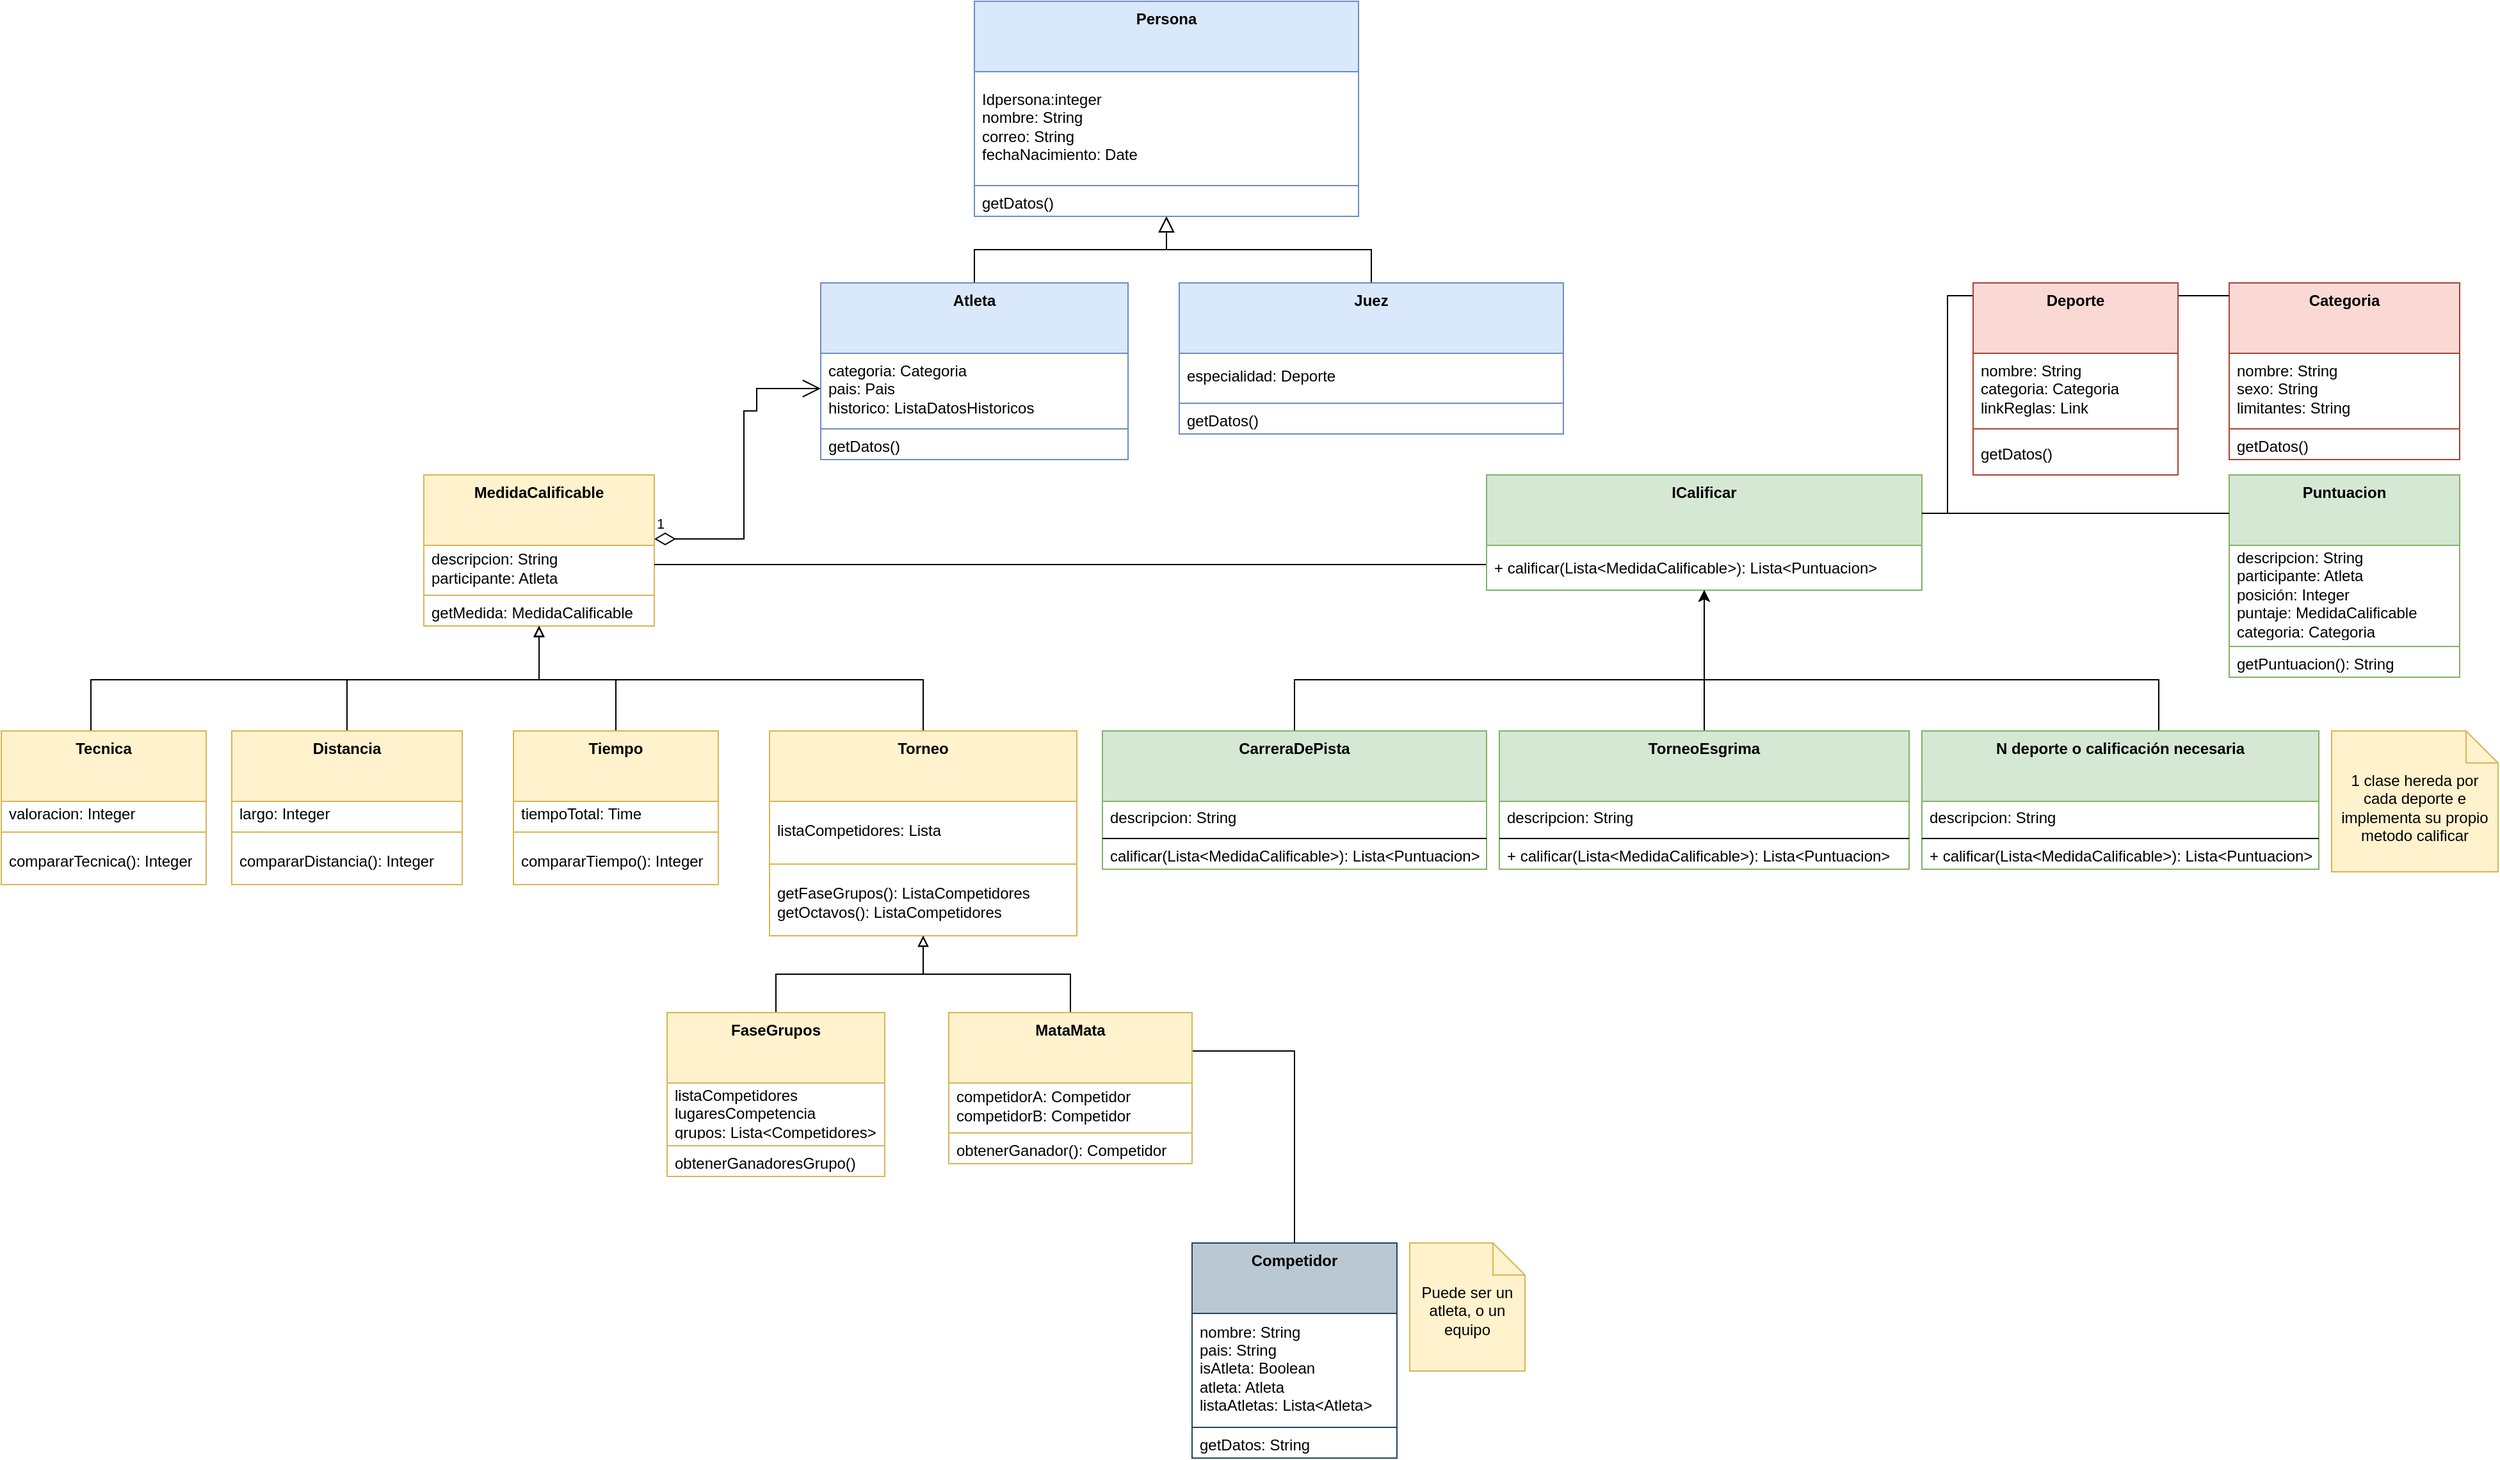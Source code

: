 <mxfile version="24.4.4" type="google" pages="2">
  <diagram name="Diagrama de Clase" id="grkl-AVj30BdYKXIodJa">
    <mxGraphModel grid="1" page="1" gridSize="10" guides="1" tooltips="1" connect="1" arrows="1" fold="1" pageScale="1" pageWidth="1100" pageHeight="850" math="0" shadow="0">
      <root>
        <mxCell id="0" />
        <mxCell id="1" parent="0" />
        <mxCell id="BY9xha4B1KFoRjWhKZYh-4" value="&lt;b&gt;MedidaCalificable&lt;/b&gt;" style="swimlane;fontStyle=0;align=center;verticalAlign=top;childLayout=stackLayout;horizontal=1;startSize=55;horizontalStack=0;resizeParent=1;resizeParentMax=0;resizeLast=0;collapsible=0;marginBottom=0;html=1;whiteSpace=wrap;fillColor=#fff2cc;strokeColor=#d6b656;" vertex="1" parent="1">
          <mxGeometry x="330" width="180" height="118" as="geometry" />
        </mxCell>
        <mxCell id="BY9xha4B1KFoRjWhKZYh-6" value="descripcion: String&lt;div&gt;participante: Atleta&lt;/div&gt;" style="text;html=1;strokeColor=none;fillColor=none;align=left;verticalAlign=middle;spacingLeft=4;spacingRight=4;overflow=hidden;rotatable=0;points=[[0,0.5],[1,0.5]];portConstraint=eastwest;whiteSpace=wrap;" vertex="1" parent="BY9xha4B1KFoRjWhKZYh-4">
          <mxGeometry y="55" width="180" height="35" as="geometry" />
        </mxCell>
        <mxCell id="BY9xha4B1KFoRjWhKZYh-9" value="" style="line;strokeWidth=1;fillColor=#fff2cc;align=left;verticalAlign=middle;spacingTop=-1;spacingLeft=3;spacingRight=3;rotatable=0;labelPosition=right;points=[];portConstraint=eastwest;strokeColor=#d6b656;" vertex="1" parent="BY9xha4B1KFoRjWhKZYh-4">
          <mxGeometry y="90" width="180" height="8" as="geometry" />
        </mxCell>
        <mxCell id="BY9xha4B1KFoRjWhKZYh-11" value="getMedida: MedidaCalificable" style="text;html=1;strokeColor=none;fillColor=none;align=left;verticalAlign=middle;spacingLeft=4;spacingRight=4;overflow=hidden;rotatable=0;points=[[0,0.5],[1,0.5]];portConstraint=eastwest;whiteSpace=wrap;" vertex="1" parent="BY9xha4B1KFoRjWhKZYh-4">
          <mxGeometry y="98" width="180" height="20" as="geometry" />
        </mxCell>
        <mxCell id="WtHpGgT_j_-L3CArBo8m-1" style="edgeStyle=orthogonalEdgeStyle;rounded=0;orthogonalLoop=1;jettySize=auto;html=1;endArrow=block;endFill=0;" edge="1" parent="1" source="BY9xha4B1KFoRjWhKZYh-12" target="BY9xha4B1KFoRjWhKZYh-4">
          <mxGeometry relative="1" as="geometry">
            <Array as="points">
              <mxPoint x="70" y="160" />
              <mxPoint x="420" y="160" />
            </Array>
          </mxGeometry>
        </mxCell>
        <mxCell id="BY9xha4B1KFoRjWhKZYh-12" value="&lt;b&gt;Tecnica&lt;/b&gt;" style="swimlane;fontStyle=0;align=center;verticalAlign=top;childLayout=stackLayout;horizontal=1;startSize=55;horizontalStack=0;resizeParent=1;resizeParentMax=0;resizeLast=0;collapsible=0;marginBottom=0;html=1;whiteSpace=wrap;fillColor=#fff2cc;strokeColor=#d6b656;" vertex="1" parent="1">
          <mxGeometry y="200" width="160" height="120" as="geometry" />
        </mxCell>
        <mxCell id="BY9xha4B1KFoRjWhKZYh-13" value="valoracion: Integer" style="text;html=1;strokeColor=none;fillColor=none;align=left;verticalAlign=middle;spacingLeft=4;spacingRight=4;overflow=hidden;rotatable=0;points=[[0,0.5],[1,0.5]];portConstraint=eastwest;whiteSpace=wrap;" vertex="1" parent="BY9xha4B1KFoRjWhKZYh-12">
          <mxGeometry y="55" width="160" height="20" as="geometry" />
        </mxCell>
        <mxCell id="BY9xha4B1KFoRjWhKZYh-14" value="" style="line;strokeWidth=1;fillColor=#fff2cc;align=left;verticalAlign=middle;spacingTop=-1;spacingLeft=3;spacingRight=3;rotatable=0;labelPosition=right;points=[];portConstraint=eastwest;strokeColor=#d6b656;" vertex="1" parent="BY9xha4B1KFoRjWhKZYh-12">
          <mxGeometry y="75" width="160" height="8" as="geometry" />
        </mxCell>
        <mxCell id="BY9xha4B1KFoRjWhKZYh-15" value="compararTecnica(): Integer" style="text;html=1;strokeColor=none;fillColor=none;align=left;verticalAlign=middle;spacingLeft=4;spacingRight=4;overflow=hidden;rotatable=0;points=[[0,0.5],[1,0.5]];portConstraint=eastwest;whiteSpace=wrap;" vertex="1" parent="BY9xha4B1KFoRjWhKZYh-12">
          <mxGeometry y="83" width="160" height="37" as="geometry" />
        </mxCell>
        <mxCell id="WtHpGgT_j_-L3CArBo8m-2" style="edgeStyle=orthogonalEdgeStyle;rounded=0;orthogonalLoop=1;jettySize=auto;html=1;endArrow=block;endFill=0;" edge="1" parent="1" source="BY9xha4B1KFoRjWhKZYh-16" target="BY9xha4B1KFoRjWhKZYh-4">
          <mxGeometry relative="1" as="geometry">
            <Array as="points">
              <mxPoint x="270" y="160" />
              <mxPoint x="420" y="160" />
            </Array>
          </mxGeometry>
        </mxCell>
        <mxCell id="BY9xha4B1KFoRjWhKZYh-16" value="&lt;b&gt;Distancia&lt;/b&gt;" style="swimlane;fontStyle=0;align=center;verticalAlign=top;childLayout=stackLayout;horizontal=1;startSize=55;horizontalStack=0;resizeParent=1;resizeParentMax=0;resizeLast=0;collapsible=0;marginBottom=0;html=1;whiteSpace=wrap;fillColor=#fff2cc;strokeColor=#d6b656;" vertex="1" parent="1">
          <mxGeometry x="180" y="200" width="180" height="120" as="geometry" />
        </mxCell>
        <mxCell id="BY9xha4B1KFoRjWhKZYh-17" value="largo: Integer" style="text;html=1;strokeColor=none;fillColor=none;align=left;verticalAlign=middle;spacingLeft=4;spacingRight=4;overflow=hidden;rotatable=0;points=[[0,0.5],[1,0.5]];portConstraint=eastwest;whiteSpace=wrap;" vertex="1" parent="BY9xha4B1KFoRjWhKZYh-16">
          <mxGeometry y="55" width="180" height="20" as="geometry" />
        </mxCell>
        <mxCell id="BY9xha4B1KFoRjWhKZYh-18" value="" style="line;strokeWidth=1;fillColor=#fff2cc;align=left;verticalAlign=middle;spacingTop=-1;spacingLeft=3;spacingRight=3;rotatable=0;labelPosition=right;points=[];portConstraint=eastwest;strokeColor=#d6b656;" vertex="1" parent="BY9xha4B1KFoRjWhKZYh-16">
          <mxGeometry y="75" width="180" height="8" as="geometry" />
        </mxCell>
        <mxCell id="BY9xha4B1KFoRjWhKZYh-19" value="compararDistancia(): Integer" style="text;html=1;strokeColor=none;fillColor=none;align=left;verticalAlign=middle;spacingLeft=4;spacingRight=4;overflow=hidden;rotatable=0;points=[[0,0.5],[1,0.5]];portConstraint=eastwest;whiteSpace=wrap;" vertex="1" parent="BY9xha4B1KFoRjWhKZYh-16">
          <mxGeometry y="83" width="180" height="37" as="geometry" />
        </mxCell>
        <mxCell id="WtHpGgT_j_-L3CArBo8m-3" style="edgeStyle=orthogonalEdgeStyle;rounded=0;orthogonalLoop=1;jettySize=auto;html=1;endArrow=block;endFill=0;" edge="1" parent="1" source="BY9xha4B1KFoRjWhKZYh-20" target="BY9xha4B1KFoRjWhKZYh-4">
          <mxGeometry relative="1" as="geometry">
            <Array as="points">
              <mxPoint x="480" y="160" />
              <mxPoint x="420" y="160" />
            </Array>
          </mxGeometry>
        </mxCell>
        <mxCell id="BY9xha4B1KFoRjWhKZYh-20" value="&lt;b&gt;Tiempo&lt;/b&gt;" style="swimlane;fontStyle=0;align=center;verticalAlign=top;childLayout=stackLayout;horizontal=1;startSize=55;horizontalStack=0;resizeParent=1;resizeParentMax=0;resizeLast=0;collapsible=0;marginBottom=0;html=1;whiteSpace=wrap;fillColor=#fff2cc;strokeColor=#d6b656;" vertex="1" parent="1">
          <mxGeometry x="400" y="200" width="160" height="120" as="geometry" />
        </mxCell>
        <mxCell id="BY9xha4B1KFoRjWhKZYh-21" value="tiempoTotal: Time" style="text;html=1;strokeColor=none;fillColor=none;align=left;verticalAlign=middle;spacingLeft=4;spacingRight=4;overflow=hidden;rotatable=0;points=[[0,0.5],[1,0.5]];portConstraint=eastwest;whiteSpace=wrap;" vertex="1" parent="BY9xha4B1KFoRjWhKZYh-20">
          <mxGeometry y="55" width="160" height="20" as="geometry" />
        </mxCell>
        <mxCell id="BY9xha4B1KFoRjWhKZYh-22" value="" style="line;strokeWidth=1;fillColor=#fff2cc;align=left;verticalAlign=middle;spacingTop=-1;spacingLeft=3;spacingRight=3;rotatable=0;labelPosition=right;points=[];portConstraint=eastwest;strokeColor=#d6b656;" vertex="1" parent="BY9xha4B1KFoRjWhKZYh-20">
          <mxGeometry y="75" width="160" height="8" as="geometry" />
        </mxCell>
        <mxCell id="BY9xha4B1KFoRjWhKZYh-23" value="compararTiempo():&amp;nbsp;&lt;span style=&quot;background-color: initial;&quot;&gt;Integer&lt;/span&gt;" style="text;html=1;strokeColor=none;fillColor=none;align=left;verticalAlign=middle;spacingLeft=4;spacingRight=4;overflow=hidden;rotatable=0;points=[[0,0.5],[1,0.5]];portConstraint=eastwest;whiteSpace=wrap;" vertex="1" parent="BY9xha4B1KFoRjWhKZYh-20">
          <mxGeometry y="83" width="160" height="37" as="geometry" />
        </mxCell>
        <mxCell id="WtHpGgT_j_-L3CArBo8m-4" style="edgeStyle=orthogonalEdgeStyle;rounded=0;orthogonalLoop=1;jettySize=auto;html=1;endArrow=block;endFill=0;" edge="1" parent="1" source="BY9xha4B1KFoRjWhKZYh-24" target="BY9xha4B1KFoRjWhKZYh-4">
          <mxGeometry relative="1" as="geometry">
            <Array as="points">
              <mxPoint x="720" y="160" />
              <mxPoint x="420" y="160" />
            </Array>
          </mxGeometry>
        </mxCell>
        <mxCell id="BY9xha4B1KFoRjWhKZYh-24" value="&lt;b&gt;Torneo&lt;/b&gt;" style="swimlane;fontStyle=0;align=center;verticalAlign=top;childLayout=stackLayout;horizontal=1;startSize=55;horizontalStack=0;resizeParent=1;resizeParentMax=0;resizeLast=0;collapsible=0;marginBottom=0;html=1;whiteSpace=wrap;fillColor=#fff2cc;strokeColor=#d6b656;" vertex="1" parent="1">
          <mxGeometry x="600" y="200" width="240" height="160" as="geometry" />
        </mxCell>
        <mxCell id="BY9xha4B1KFoRjWhKZYh-25" value="listaCompetidores: Lista" style="text;html=1;strokeColor=none;fillColor=none;align=left;verticalAlign=middle;spacingLeft=4;spacingRight=4;overflow=hidden;rotatable=0;points=[[0,0.5],[1,0.5]];portConstraint=eastwest;whiteSpace=wrap;" vertex="1" parent="BY9xha4B1KFoRjWhKZYh-24">
          <mxGeometry y="55" width="240" height="45" as="geometry" />
        </mxCell>
        <mxCell id="BY9xha4B1KFoRjWhKZYh-26" value="" style="line;strokeWidth=1;fillColor=#fff2cc;align=left;verticalAlign=middle;spacingTop=-1;spacingLeft=3;spacingRight=3;rotatable=0;labelPosition=right;points=[];portConstraint=eastwest;strokeColor=#d6b656;" vertex="1" parent="BY9xha4B1KFoRjWhKZYh-24">
          <mxGeometry y="100" width="240" height="8" as="geometry" />
        </mxCell>
        <mxCell id="BY9xha4B1KFoRjWhKZYh-27" value="getFaseGrupos(): ListaCompetidores&lt;div&gt;getOctavos(): ListaCompetidores&lt;/div&gt;" style="text;html=1;strokeColor=none;fillColor=none;align=left;verticalAlign=middle;spacingLeft=4;spacingRight=4;overflow=hidden;rotatable=0;points=[[0,0.5],[1,0.5]];portConstraint=eastwest;whiteSpace=wrap;" vertex="1" parent="BY9xha4B1KFoRjWhKZYh-24">
          <mxGeometry y="108" width="240" height="52" as="geometry" />
        </mxCell>
        <mxCell id="WtHpGgT_j_-L3CArBo8m-13" style="edgeStyle=orthogonalEdgeStyle;rounded=0;orthogonalLoop=1;jettySize=auto;html=1;endArrow=block;endFill=0;" edge="1" parent="1" source="WtHpGgT_j_-L3CArBo8m-5" target="BY9xha4B1KFoRjWhKZYh-24">
          <mxGeometry relative="1" as="geometry" />
        </mxCell>
        <mxCell id="WtHpGgT_j_-L3CArBo8m-5" value="&lt;b&gt;FaseGrupos&lt;/b&gt;" style="swimlane;fontStyle=0;align=center;verticalAlign=top;childLayout=stackLayout;horizontal=1;startSize=55;horizontalStack=0;resizeParent=1;resizeParentMax=0;resizeLast=0;collapsible=0;marginBottom=0;html=1;whiteSpace=wrap;fillColor=#fff2cc;strokeColor=#d6b656;" vertex="1" parent="1">
          <mxGeometry x="520" y="420" width="170" height="128" as="geometry" />
        </mxCell>
        <mxCell id="WtHpGgT_j_-L3CArBo8m-6" value="listaCompetidores&lt;br&gt;&lt;div&gt;lugaresCompetencia&lt;/div&gt;&lt;div&gt;grupos: Lista&amp;lt;Competidores&amp;gt;&lt;/div&gt;" style="text;html=1;strokeColor=none;fillColor=none;align=left;verticalAlign=middle;spacingLeft=4;spacingRight=4;overflow=hidden;rotatable=0;points=[[0,0.5],[1,0.5]];portConstraint=eastwest;whiteSpace=wrap;" vertex="1" parent="WtHpGgT_j_-L3CArBo8m-5">
          <mxGeometry y="55" width="170" height="45" as="geometry" />
        </mxCell>
        <mxCell id="WtHpGgT_j_-L3CArBo8m-7" value="" style="line;strokeWidth=1;fillColor=#fff2cc;align=left;verticalAlign=middle;spacingTop=-1;spacingLeft=3;spacingRight=3;rotatable=0;labelPosition=right;points=[];portConstraint=eastwest;strokeColor=#d6b656;" vertex="1" parent="WtHpGgT_j_-L3CArBo8m-5">
          <mxGeometry y="100" width="170" height="8" as="geometry" />
        </mxCell>
        <mxCell id="WtHpGgT_j_-L3CArBo8m-8" value="obtenerGanadoresGrupo()" style="text;html=1;strokeColor=none;fillColor=none;align=left;verticalAlign=middle;spacingLeft=4;spacingRight=4;overflow=hidden;rotatable=0;points=[[0,0.5],[1,0.5]];portConstraint=eastwest;whiteSpace=wrap;" vertex="1" parent="WtHpGgT_j_-L3CArBo8m-5">
          <mxGeometry y="108" width="170" height="20" as="geometry" />
        </mxCell>
        <mxCell id="WtHpGgT_j_-L3CArBo8m-14" style="edgeStyle=orthogonalEdgeStyle;rounded=0;orthogonalLoop=1;jettySize=auto;html=1;endArrow=block;endFill=0;" edge="1" parent="1" source="WtHpGgT_j_-L3CArBo8m-9" target="BY9xha4B1KFoRjWhKZYh-24">
          <mxGeometry relative="1" as="geometry" />
        </mxCell>
        <mxCell id="WtHpGgT_j_-L3CArBo8m-86" style="edgeStyle=orthogonalEdgeStyle;rounded=0;orthogonalLoop=1;jettySize=auto;html=1;endArrow=none;endFill=0;" edge="1" parent="1" source="WtHpGgT_j_-L3CArBo8m-9" target="WtHpGgT_j_-L3CArBo8m-78">
          <mxGeometry relative="1" as="geometry">
            <Array as="points">
              <mxPoint x="1010" y="450" />
              <mxPoint x="1010" y="450" />
            </Array>
          </mxGeometry>
        </mxCell>
        <mxCell id="WtHpGgT_j_-L3CArBo8m-9" value="&lt;b&gt;MataMata&lt;/b&gt;" style="swimlane;fontStyle=0;align=center;verticalAlign=top;childLayout=stackLayout;horizontal=1;startSize=55;horizontalStack=0;resizeParent=1;resizeParentMax=0;resizeLast=0;collapsible=0;marginBottom=0;html=1;whiteSpace=wrap;fillColor=#fff2cc;strokeColor=#d6b656;" vertex="1" parent="1">
          <mxGeometry x="740" y="420" width="190" height="118" as="geometry" />
        </mxCell>
        <mxCell id="WtHpGgT_j_-L3CArBo8m-10" value="competidorA: Competidor&lt;br&gt;competidorB: Competidor" style="text;html=1;strokeColor=none;fillColor=none;align=left;verticalAlign=middle;spacingLeft=4;spacingRight=4;overflow=hidden;rotatable=0;points=[[0,0.5],[1,0.5]];portConstraint=eastwest;whiteSpace=wrap;" vertex="1" parent="WtHpGgT_j_-L3CArBo8m-9">
          <mxGeometry y="55" width="190" height="35" as="geometry" />
        </mxCell>
        <mxCell id="WtHpGgT_j_-L3CArBo8m-11" value="" style="line;strokeWidth=1;fillColor=#fff2cc;align=left;verticalAlign=middle;spacingTop=-1;spacingLeft=3;spacingRight=3;rotatable=0;labelPosition=right;points=[];portConstraint=eastwest;strokeColor=#d6b656;" vertex="1" parent="WtHpGgT_j_-L3CArBo8m-9">
          <mxGeometry y="90" width="190" height="8" as="geometry" />
        </mxCell>
        <mxCell id="WtHpGgT_j_-L3CArBo8m-12" value="obtenerGanador(): Competidor" style="text;html=1;strokeColor=none;fillColor=none;align=left;verticalAlign=middle;spacingLeft=4;spacingRight=4;overflow=hidden;rotatable=0;points=[[0,0.5],[1,0.5]];portConstraint=eastwest;whiteSpace=wrap;" vertex="1" parent="WtHpGgT_j_-L3CArBo8m-9">
          <mxGeometry y="98" width="190" height="20" as="geometry" />
        </mxCell>
        <mxCell id="WtHpGgT_j_-L3CArBo8m-67" style="edgeStyle=orthogonalEdgeStyle;rounded=0;orthogonalLoop=1;jettySize=auto;html=1;endArrow=none;endFill=0;" edge="1" parent="1" source="WtHpGgT_j_-L3CArBo8m-15" target="BY9xha4B1KFoRjWhKZYh-4">
          <mxGeometry relative="1" as="geometry">
            <Array as="points">
              <mxPoint x="760" y="70" />
              <mxPoint x="760" y="70" />
            </Array>
          </mxGeometry>
        </mxCell>
        <mxCell id="WtHpGgT_j_-L3CArBo8m-15" value="&lt;b&gt;ICalificar&lt;/b&gt;" style="swimlane;fontStyle=0;align=center;verticalAlign=top;childLayout=stackLayout;horizontal=1;startSize=55;horizontalStack=0;resizeParent=1;resizeParentMax=0;resizeLast=0;collapsible=0;marginBottom=0;html=1;whiteSpace=wrap;fillColor=#d5e8d4;strokeColor=#82b366;" vertex="1" parent="1">
          <mxGeometry x="1160" width="340" height="90" as="geometry" />
        </mxCell>
        <mxCell id="WtHpGgT_j_-L3CArBo8m-18" value="+ calificar(Lista&amp;lt;MedidaCalificable&amp;gt;): Lista&amp;lt;Puntuacion&amp;gt;" style="text;html=1;strokeColor=none;fillColor=none;align=left;verticalAlign=middle;spacingLeft=4;spacingRight=4;overflow=hidden;rotatable=0;points=[[0,0.5],[1,0.5]];portConstraint=eastwest;whiteSpace=wrap;" vertex="1" parent="WtHpGgT_j_-L3CArBo8m-15">
          <mxGeometry y="55" width="340" height="35" as="geometry" />
        </mxCell>
        <mxCell id="WtHpGgT_j_-L3CArBo8m-19" value="&lt;b&gt;Puntuacion&lt;/b&gt;" style="swimlane;fontStyle=0;align=center;verticalAlign=top;childLayout=stackLayout;horizontal=1;startSize=55;horizontalStack=0;resizeParent=1;resizeParentMax=0;resizeLast=0;collapsible=0;marginBottom=0;html=1;whiteSpace=wrap;fillColor=#d5e8d4;strokeColor=#82b366;" vertex="1" parent="1">
          <mxGeometry x="1740" width="180" height="158" as="geometry" />
        </mxCell>
        <mxCell id="WtHpGgT_j_-L3CArBo8m-20" value="descripcion: String&lt;div&gt;participante: Atleta&lt;br&gt;posición: Integer&lt;/div&gt;&lt;div&gt;puntaje: MedidaCalificable&lt;/div&gt;&lt;div&gt;categoria: Categoria&lt;/div&gt;" style="text;html=1;strokeColor=none;fillColor=none;align=left;verticalAlign=middle;spacingLeft=4;spacingRight=4;overflow=hidden;rotatable=0;points=[[0,0.5],[1,0.5]];portConstraint=eastwest;whiteSpace=wrap;" vertex="1" parent="WtHpGgT_j_-L3CArBo8m-19">
          <mxGeometry y="55" width="180" height="75" as="geometry" />
        </mxCell>
        <mxCell id="WtHpGgT_j_-L3CArBo8m-21" value="" style="line;strokeWidth=1;fillColor=#d5e8d4;align=left;verticalAlign=middle;spacingTop=-1;spacingLeft=3;spacingRight=3;rotatable=0;labelPosition=right;points=[];portConstraint=eastwest;strokeColor=#82b366;" vertex="1" parent="WtHpGgT_j_-L3CArBo8m-19">
          <mxGeometry y="130" width="180" height="8" as="geometry" />
        </mxCell>
        <mxCell id="WtHpGgT_j_-L3CArBo8m-22" value="getPuntuacion(): String" style="text;html=1;strokeColor=none;fillColor=none;align=left;verticalAlign=middle;spacingLeft=4;spacingRight=4;overflow=hidden;rotatable=0;points=[[0,0.5],[1,0.5]];portConstraint=eastwest;whiteSpace=wrap;" vertex="1" parent="WtHpGgT_j_-L3CArBo8m-19">
          <mxGeometry y="138" width="180" height="20" as="geometry" />
        </mxCell>
        <mxCell id="88st-LEd9_IB0MIw1y6L-9" value="" style="endArrow=block;endSize=10;endFill=0;shadow=0;strokeWidth=1;rounded=0;curved=0;edgeStyle=elbowEdgeStyle;elbow=vertical;fillColor=#dae8fc;strokeColor=#000000;" edge="1" parent="1" source="WtHpGgT_j_-L3CArBo8m-56" target="WtHpGgT_j_-L3CArBo8m-52">
          <mxGeometry width="160" relative="1" as="geometry">
            <mxPoint x="720" y="-150" as="sourcePoint" />
            <mxPoint x="820" y="-210" as="targetPoint" />
          </mxGeometry>
        </mxCell>
        <mxCell id="88st-LEd9_IB0MIw1y6L-13" value="" style="endArrow=block;endSize=10;endFill=0;shadow=0;strokeWidth=1;rounded=0;curved=0;edgeStyle=elbowEdgeStyle;elbow=vertical;fillColor=#dae8fc;strokeColor=#000000;" edge="1" parent="1" source="WtHpGgT_j_-L3CArBo8m-63" target="WtHpGgT_j_-L3CArBo8m-52">
          <mxGeometry width="160" relative="1" as="geometry">
            <mxPoint x="1080" y="-160" as="sourcePoint" />
            <mxPoint x="820" y="-210" as="targetPoint" />
          </mxGeometry>
        </mxCell>
        <mxCell id="88st-LEd9_IB0MIw1y6L-28" value="&#xa;" style="text;align=left;verticalAlign=top;spacingLeft=4;spacingRight=4;overflow=hidden;rotatable=0;points=[[0,0.5],[1,0.5]];portConstraint=eastwest;rounded=0;shadow=0;html=0;" vertex="1" parent="1">
          <mxGeometry x="1670" y="-84" width="160" height="26" as="geometry" />
        </mxCell>
        <mxCell id="WtHpGgT_j_-L3CArBo8m-35" style="edgeStyle=orthogonalEdgeStyle;rounded=0;orthogonalLoop=1;jettySize=auto;html=1;" edge="1" parent="1" source="WtHpGgT_j_-L3CArBo8m-23" target="WtHpGgT_j_-L3CArBo8m-15">
          <mxGeometry relative="1" as="geometry">
            <Array as="points">
              <mxPoint x="1010" y="160" />
              <mxPoint x="1330" y="160" />
            </Array>
          </mxGeometry>
        </mxCell>
        <mxCell id="WtHpGgT_j_-L3CArBo8m-23" value="&lt;b&gt;CarreraDePista&lt;/b&gt;" style="swimlane;fontStyle=0;align=center;verticalAlign=top;childLayout=stackLayout;horizontal=1;startSize=55;horizontalStack=0;resizeParent=1;resizeParentMax=0;resizeLast=0;collapsible=0;marginBottom=0;html=1;whiteSpace=wrap;fillColor=#d5e8d4;strokeColor=#82b366;" vertex="1" parent="1">
          <mxGeometry x="860" y="200" width="300" height="108" as="geometry" />
        </mxCell>
        <mxCell id="WtHpGgT_j_-L3CArBo8m-24" value="descripcion: String" style="text;html=1;strokeColor=none;fillColor=none;align=left;verticalAlign=middle;spacingLeft=4;spacingRight=4;overflow=hidden;rotatable=0;points=[[0,0.5],[1,0.5]];portConstraint=eastwest;whiteSpace=wrap;" vertex="1" parent="WtHpGgT_j_-L3CArBo8m-23">
          <mxGeometry y="55" width="300" height="25" as="geometry" />
        </mxCell>
        <mxCell id="WtHpGgT_j_-L3CArBo8m-25" value="" style="line;strokeWidth=1;fillColor=none;align=left;verticalAlign=middle;spacingTop=-1;spacingLeft=3;spacingRight=3;rotatable=0;labelPosition=right;points=[];portConstraint=eastwest;" vertex="1" parent="WtHpGgT_j_-L3CArBo8m-23">
          <mxGeometry y="80" width="300" height="8" as="geometry" />
        </mxCell>
        <mxCell id="WtHpGgT_j_-L3CArBo8m-26" value="calificar(Lista&amp;lt;MedidaCalificable&amp;gt;): Lista&amp;lt;Puntuacion&amp;gt;" style="text;html=1;strokeColor=none;fillColor=none;align=left;verticalAlign=middle;spacingLeft=4;spacingRight=4;overflow=hidden;rotatable=0;points=[[0,0.5],[1,0.5]];portConstraint=eastwest;whiteSpace=wrap;" vertex="1" parent="WtHpGgT_j_-L3CArBo8m-23">
          <mxGeometry y="88" width="300" height="20" as="geometry" />
        </mxCell>
        <mxCell id="WtHpGgT_j_-L3CArBo8m-36" style="edgeStyle=orthogonalEdgeStyle;rounded=0;orthogonalLoop=1;jettySize=auto;html=1;" edge="1" parent="1" source="WtHpGgT_j_-L3CArBo8m-27" target="WtHpGgT_j_-L3CArBo8m-15">
          <mxGeometry relative="1" as="geometry" />
        </mxCell>
        <mxCell id="WtHpGgT_j_-L3CArBo8m-27" value="&lt;b&gt;TorneoEsgrima&lt;/b&gt;" style="swimlane;fontStyle=0;align=center;verticalAlign=top;childLayout=stackLayout;horizontal=1;startSize=55;horizontalStack=0;resizeParent=1;resizeParentMax=0;resizeLast=0;collapsible=0;marginBottom=0;html=1;whiteSpace=wrap;fillColor=#d5e8d4;strokeColor=#82b366;" vertex="1" parent="1">
          <mxGeometry x="1170" y="200" width="320" height="108" as="geometry" />
        </mxCell>
        <mxCell id="WtHpGgT_j_-L3CArBo8m-28" value="descripcion: String" style="text;html=1;strokeColor=none;fillColor=none;align=left;verticalAlign=middle;spacingLeft=4;spacingRight=4;overflow=hidden;rotatable=0;points=[[0,0.5],[1,0.5]];portConstraint=eastwest;whiteSpace=wrap;" vertex="1" parent="WtHpGgT_j_-L3CArBo8m-27">
          <mxGeometry y="55" width="320" height="25" as="geometry" />
        </mxCell>
        <mxCell id="WtHpGgT_j_-L3CArBo8m-29" value="" style="line;strokeWidth=1;fillColor=none;align=left;verticalAlign=middle;spacingTop=-1;spacingLeft=3;spacingRight=3;rotatable=0;labelPosition=right;points=[];portConstraint=eastwest;" vertex="1" parent="WtHpGgT_j_-L3CArBo8m-27">
          <mxGeometry y="80" width="320" height="8" as="geometry" />
        </mxCell>
        <mxCell id="WtHpGgT_j_-L3CArBo8m-30" value="+ calificar(Lista&amp;lt;MedidaCalificable&amp;gt;): Lista&amp;lt;Puntuacion&amp;gt;" style="text;html=1;strokeColor=none;fillColor=none;align=left;verticalAlign=middle;spacingLeft=4;spacingRight=4;overflow=hidden;rotatable=0;points=[[0,0.5],[1,0.5]];portConstraint=eastwest;whiteSpace=wrap;" vertex="1" parent="WtHpGgT_j_-L3CArBo8m-27">
          <mxGeometry y="88" width="320" height="20" as="geometry" />
        </mxCell>
        <mxCell id="WtHpGgT_j_-L3CArBo8m-34" value="1 clase hereda por cada deporte e implementa su propio metodo calificar" style="shape=note2;boundedLbl=1;whiteSpace=wrap;html=1;size=25;verticalAlign=top;align=center;fillColor=#fff2cc;strokeColor=#d6b656;" vertex="1" parent="1">
          <mxGeometry x="1820" y="200" width="130" height="110" as="geometry" />
        </mxCell>
        <mxCell id="WtHpGgT_j_-L3CArBo8m-43" style="edgeStyle=orthogonalEdgeStyle;rounded=0;orthogonalLoop=1;jettySize=auto;html=1;" edge="1" parent="1" source="WtHpGgT_j_-L3CArBo8m-37" target="WtHpGgT_j_-L3CArBo8m-15">
          <mxGeometry relative="1" as="geometry">
            <Array as="points">
              <mxPoint x="1685" y="160" />
              <mxPoint x="1330" y="160" />
            </Array>
          </mxGeometry>
        </mxCell>
        <mxCell id="WtHpGgT_j_-L3CArBo8m-37" value="&lt;b&gt;N deporte o calificación necesaria&lt;/b&gt;" style="swimlane;fontStyle=0;align=center;verticalAlign=top;childLayout=stackLayout;horizontal=1;startSize=55;horizontalStack=0;resizeParent=1;resizeParentMax=0;resizeLast=0;collapsible=0;marginBottom=0;html=1;whiteSpace=wrap;fillColor=#d5e8d4;strokeColor=#82b366;" vertex="1" parent="1">
          <mxGeometry x="1500" y="200" width="310" height="108" as="geometry" />
        </mxCell>
        <mxCell id="WtHpGgT_j_-L3CArBo8m-38" value="descripcion: String" style="text;html=1;strokeColor=none;fillColor=none;align=left;verticalAlign=middle;spacingLeft=4;spacingRight=4;overflow=hidden;rotatable=0;points=[[0,0.5],[1,0.5]];portConstraint=eastwest;whiteSpace=wrap;" vertex="1" parent="WtHpGgT_j_-L3CArBo8m-37">
          <mxGeometry y="55" width="310" height="25" as="geometry" />
        </mxCell>
        <mxCell id="WtHpGgT_j_-L3CArBo8m-39" value="" style="line;strokeWidth=1;fillColor=none;align=left;verticalAlign=middle;spacingTop=-1;spacingLeft=3;spacingRight=3;rotatable=0;labelPosition=right;points=[];portConstraint=eastwest;" vertex="1" parent="WtHpGgT_j_-L3CArBo8m-37">
          <mxGeometry y="80" width="310" height="8" as="geometry" />
        </mxCell>
        <mxCell id="WtHpGgT_j_-L3CArBo8m-40" value="+ calificar(Lista&amp;lt;MedidaCalificable&amp;gt;): Lista&amp;lt;Puntuacion&amp;gt;" style="text;html=1;strokeColor=none;fillColor=none;align=left;verticalAlign=middle;spacingLeft=4;spacingRight=4;overflow=hidden;rotatable=0;points=[[0,0.5],[1,0.5]];portConstraint=eastwest;whiteSpace=wrap;" vertex="1" parent="WtHpGgT_j_-L3CArBo8m-37">
          <mxGeometry y="88" width="310" height="20" as="geometry" />
        </mxCell>
        <mxCell id="WtHpGgT_j_-L3CArBo8m-52" value="&lt;b&gt;Persona&lt;/b&gt;" style="swimlane;fontStyle=0;align=center;verticalAlign=top;childLayout=stackLayout;horizontal=1;startSize=55;horizontalStack=0;resizeParent=1;resizeParentMax=0;resizeLast=0;collapsible=0;marginBottom=0;html=1;whiteSpace=wrap;fillColor=#dae8fc;strokeColor=#6c8ebf;" vertex="1" parent="1">
          <mxGeometry x="760" y="-370" width="300" height="168" as="geometry" />
        </mxCell>
        <mxCell id="WtHpGgT_j_-L3CArBo8m-53" value="&lt;span style=&quot;text-wrap: nowrap;&quot;&gt;Idpersona:integer&lt;/span&gt;&lt;br style=&quot;padding: 0px; margin: 0px; text-wrap: nowrap;&quot;&gt;&lt;span style=&quot;text-wrap: nowrap;&quot;&gt;nombre: String&lt;/span&gt;&lt;br style=&quot;padding: 0px; margin: 0px; text-wrap: nowrap;&quot;&gt;&lt;span style=&quot;text-wrap: nowrap;&quot;&gt;correo: String&lt;/span&gt;&lt;br style=&quot;padding: 0px; margin: 0px; text-wrap: nowrap;&quot;&gt;&lt;span style=&quot;text-wrap: nowrap;&quot;&gt;fechaNacimiento: Date&lt;/span&gt;" style="text;html=1;strokeColor=none;fillColor=none;align=left;verticalAlign=middle;spacingLeft=4;spacingRight=4;overflow=hidden;rotatable=0;points=[[0,0.5],[1,0.5]];portConstraint=eastwest;whiteSpace=wrap;" vertex="1" parent="WtHpGgT_j_-L3CArBo8m-52">
          <mxGeometry y="55" width="300" height="85" as="geometry" />
        </mxCell>
        <mxCell id="WtHpGgT_j_-L3CArBo8m-54" value="" style="line;strokeWidth=1;fillColor=#dae8fc;align=left;verticalAlign=middle;spacingTop=-1;spacingLeft=3;spacingRight=3;rotatable=0;labelPosition=right;points=[];portConstraint=eastwest;strokeColor=#6c8ebf;" vertex="1" parent="WtHpGgT_j_-L3CArBo8m-52">
          <mxGeometry y="140" width="300" height="8" as="geometry" />
        </mxCell>
        <mxCell id="WtHpGgT_j_-L3CArBo8m-55" value="getDatos()" style="text;html=1;strokeColor=none;fillColor=none;align=left;verticalAlign=middle;spacingLeft=4;spacingRight=4;overflow=hidden;rotatable=0;points=[[0,0.5],[1,0.5]];portConstraint=eastwest;whiteSpace=wrap;" vertex="1" parent="WtHpGgT_j_-L3CArBo8m-52">
          <mxGeometry y="148" width="300" height="20" as="geometry" />
        </mxCell>
        <mxCell id="WtHpGgT_j_-L3CArBo8m-56" value="&lt;b&gt;Atleta&lt;/b&gt;" style="swimlane;fontStyle=0;align=center;verticalAlign=top;childLayout=stackLayout;horizontal=1;startSize=55;horizontalStack=0;resizeParent=1;resizeParentMax=0;resizeLast=0;collapsible=0;marginBottom=0;html=1;whiteSpace=wrap;fillColor=#dae8fc;strokeColor=#6c8ebf;" vertex="1" parent="1">
          <mxGeometry x="640" y="-150" width="240" height="138" as="geometry" />
        </mxCell>
        <mxCell id="WtHpGgT_j_-L3CArBo8m-57" value="&lt;span style=&quot;text-wrap: nowrap;&quot;&gt;categoria: Categoria&lt;/span&gt;&lt;div&gt;pais: Pais&lt;/div&gt;&lt;div&gt;historico: ListaDatosHistoricos&lt;/div&gt;" style="text;html=1;strokeColor=none;fillColor=none;align=left;verticalAlign=middle;spacingLeft=4;spacingRight=4;overflow=hidden;rotatable=0;points=[[0,0.5],[1,0.5]];portConstraint=eastwest;whiteSpace=wrap;" vertex="1" parent="WtHpGgT_j_-L3CArBo8m-56">
          <mxGeometry y="55" width="240" height="55" as="geometry" />
        </mxCell>
        <mxCell id="WtHpGgT_j_-L3CArBo8m-58" value="" style="line;strokeWidth=1;fillColor=#dae8fc;align=left;verticalAlign=middle;spacingTop=-1;spacingLeft=3;spacingRight=3;rotatable=0;labelPosition=right;points=[];portConstraint=eastwest;strokeColor=#6c8ebf;" vertex="1" parent="WtHpGgT_j_-L3CArBo8m-56">
          <mxGeometry y="110" width="240" height="8" as="geometry" />
        </mxCell>
        <mxCell id="WtHpGgT_j_-L3CArBo8m-59" value="getDatos()" style="text;html=1;strokeColor=none;fillColor=none;align=left;verticalAlign=middle;spacingLeft=4;spacingRight=4;overflow=hidden;rotatable=0;points=[[0,0.5],[1,0.5]];portConstraint=eastwest;whiteSpace=wrap;" vertex="1" parent="WtHpGgT_j_-L3CArBo8m-56">
          <mxGeometry y="118" width="240" height="20" as="geometry" />
        </mxCell>
        <mxCell id="WtHpGgT_j_-L3CArBo8m-63" value="&lt;b&gt;Juez&lt;/b&gt;" style="swimlane;fontStyle=0;align=center;verticalAlign=top;childLayout=stackLayout;horizontal=1;startSize=55;horizontalStack=0;resizeParent=1;resizeParentMax=0;resizeLast=0;collapsible=0;marginBottom=0;html=1;whiteSpace=wrap;fillColor=#dae8fc;strokeColor=#6c8ebf;" vertex="1" parent="1">
          <mxGeometry x="920" y="-150" width="300" height="118" as="geometry" />
        </mxCell>
        <mxCell id="WtHpGgT_j_-L3CArBo8m-64" value="&lt;span style=&quot;text-wrap: nowrap;&quot;&gt;especialidad: Deporte&lt;/span&gt;" style="text;html=1;strokeColor=none;fillColor=none;align=left;verticalAlign=middle;spacingLeft=4;spacingRight=4;overflow=hidden;rotatable=0;points=[[0,0.5],[1,0.5]];portConstraint=eastwest;whiteSpace=wrap;" vertex="1" parent="WtHpGgT_j_-L3CArBo8m-63">
          <mxGeometry y="55" width="300" height="35" as="geometry" />
        </mxCell>
        <mxCell id="WtHpGgT_j_-L3CArBo8m-65" value="" style="line;strokeWidth=1;fillColor=#dae8fc;align=left;verticalAlign=middle;spacingTop=-1;spacingLeft=3;spacingRight=3;rotatable=0;labelPosition=right;points=[];portConstraint=eastwest;strokeColor=#6c8ebf;" vertex="1" parent="WtHpGgT_j_-L3CArBo8m-63">
          <mxGeometry y="90" width="300" height="8" as="geometry" />
        </mxCell>
        <mxCell id="WtHpGgT_j_-L3CArBo8m-66" value="getDatos()" style="text;html=1;strokeColor=none;fillColor=none;align=left;verticalAlign=middle;spacingLeft=4;spacingRight=4;overflow=hidden;rotatable=0;points=[[0,0.5],[1,0.5]];portConstraint=eastwest;whiteSpace=wrap;" vertex="1" parent="WtHpGgT_j_-L3CArBo8m-63">
          <mxGeometry y="98" width="300" height="20" as="geometry" />
        </mxCell>
        <mxCell id="WtHpGgT_j_-L3CArBo8m-68" style="edgeStyle=orthogonalEdgeStyle;rounded=0;orthogonalLoop=1;jettySize=auto;html=1;endArrow=none;endFill=0;" edge="1" parent="1" target="WtHpGgT_j_-L3CArBo8m-19">
          <mxGeometry relative="1" as="geometry">
            <mxPoint x="1500" y="30.0" as="sourcePoint" />
            <mxPoint x="1740" y="30.0" as="targetPoint" />
            <Array as="points">
              <mxPoint x="1770" y="30" />
              <mxPoint x="1770" y="30" />
            </Array>
          </mxGeometry>
        </mxCell>
        <mxCell id="WtHpGgT_j_-L3CArBo8m-70" value="&lt;b&gt;Categoria&lt;/b&gt;" style="swimlane;fontStyle=0;align=center;verticalAlign=top;childLayout=stackLayout;horizontal=1;startSize=55;horizontalStack=0;resizeParent=1;resizeParentMax=0;resizeLast=0;collapsible=0;marginBottom=0;html=1;whiteSpace=wrap;fillColor=#fad9d5;strokeColor=#ae4132;" vertex="1" parent="1">
          <mxGeometry x="1740" y="-150" width="180" height="138" as="geometry" />
        </mxCell>
        <mxCell id="WtHpGgT_j_-L3CArBo8m-71" value="&lt;span style=&quot;text-wrap: nowrap;&quot;&gt;nombre: String&lt;br&gt;sexo: String&lt;br&gt;limitantes: String&lt;/span&gt;" style="text;html=1;strokeColor=none;fillColor=none;align=left;verticalAlign=middle;spacingLeft=4;spacingRight=4;overflow=hidden;rotatable=0;points=[[0,0.5],[1,0.5]];portConstraint=eastwest;whiteSpace=wrap;" vertex="1" parent="WtHpGgT_j_-L3CArBo8m-70">
          <mxGeometry y="55" width="180" height="55" as="geometry" />
        </mxCell>
        <mxCell id="WtHpGgT_j_-L3CArBo8m-72" value="" style="line;strokeWidth=1;fillColor=#fad9d5;align=left;verticalAlign=middle;spacingTop=-1;spacingLeft=3;spacingRight=3;rotatable=0;labelPosition=right;points=[];portConstraint=eastwest;strokeColor=#ae4132;" vertex="1" parent="WtHpGgT_j_-L3CArBo8m-70">
          <mxGeometry y="110" width="180" height="8" as="geometry" />
        </mxCell>
        <mxCell id="WtHpGgT_j_-L3CArBo8m-73" value="getDatos()" style="text;html=1;strokeColor=none;fillColor=none;align=left;verticalAlign=middle;spacingLeft=4;spacingRight=4;overflow=hidden;rotatable=0;points=[[0,0.5],[1,0.5]];portConstraint=eastwest;whiteSpace=wrap;" vertex="1" parent="WtHpGgT_j_-L3CArBo8m-70">
          <mxGeometry y="118" width="180" height="20" as="geometry" />
        </mxCell>
        <mxCell id="WtHpGgT_j_-L3CArBo8m-88" style="edgeStyle=orthogonalEdgeStyle;rounded=0;orthogonalLoop=1;jettySize=auto;html=1;endArrow=none;endFill=0;" edge="1" parent="1" source="WtHpGgT_j_-L3CArBo8m-74" target="WtHpGgT_j_-L3CArBo8m-15">
          <mxGeometry relative="1" as="geometry">
            <Array as="points">
              <mxPoint x="1520" y="-140" />
              <mxPoint x="1520" y="30" />
            </Array>
          </mxGeometry>
        </mxCell>
        <mxCell id="WtHpGgT_j_-L3CArBo8m-89" style="edgeStyle=orthogonalEdgeStyle;rounded=0;orthogonalLoop=1;jettySize=auto;html=1;endArrow=none;endFill=0;" edge="1" parent="1" source="WtHpGgT_j_-L3CArBo8m-74" target="WtHpGgT_j_-L3CArBo8m-70">
          <mxGeometry relative="1" as="geometry">
            <Array as="points">
              <mxPoint x="1710" y="-140" />
              <mxPoint x="1710" y="-140" />
            </Array>
          </mxGeometry>
        </mxCell>
        <mxCell id="WtHpGgT_j_-L3CArBo8m-74" value="&lt;b&gt;Deporte&lt;/b&gt;" style="swimlane;fontStyle=0;align=center;verticalAlign=top;childLayout=stackLayout;horizontal=1;startSize=55;horizontalStack=0;resizeParent=1;resizeParentMax=0;resizeLast=0;collapsible=0;marginBottom=0;html=1;whiteSpace=wrap;fillColor=#fad9d5;strokeColor=#ae4132;" vertex="1" parent="1">
          <mxGeometry x="1540" y="-150" width="160" height="150" as="geometry" />
        </mxCell>
        <mxCell id="WtHpGgT_j_-L3CArBo8m-75" value="&lt;span style=&quot;text-wrap: nowrap;&quot;&gt;nombre: String&lt;/span&gt;&lt;br style=&quot;padding: 0px; margin: 0px; text-wrap: nowrap;&quot;&gt;&lt;span style=&quot;text-wrap: nowrap;&quot;&gt;categoria: Categoria&lt;/span&gt;&lt;div&gt;&lt;span style=&quot;text-wrap: nowrap;&quot;&gt;linkReglas: Link&lt;/span&gt;&lt;/div&gt;" style="text;html=1;strokeColor=none;fillColor=none;align=left;verticalAlign=middle;spacingLeft=4;spacingRight=4;overflow=hidden;rotatable=0;points=[[0,0.5],[1,0.5]];portConstraint=eastwest;whiteSpace=wrap;" vertex="1" parent="WtHpGgT_j_-L3CArBo8m-74">
          <mxGeometry y="55" width="160" height="55" as="geometry" />
        </mxCell>
        <mxCell id="WtHpGgT_j_-L3CArBo8m-76" value="" style="line;strokeWidth=1;fillColor=#fad9d5;align=left;verticalAlign=middle;spacingTop=-1;spacingLeft=3;spacingRight=3;rotatable=0;labelPosition=right;points=[];portConstraint=eastwest;strokeColor=#ae4132;" vertex="1" parent="WtHpGgT_j_-L3CArBo8m-74">
          <mxGeometry y="110" width="160" height="8" as="geometry" />
        </mxCell>
        <mxCell id="WtHpGgT_j_-L3CArBo8m-77" value="getDatos()" style="text;html=1;strokeColor=none;fillColor=none;align=left;verticalAlign=middle;spacingLeft=4;spacingRight=4;overflow=hidden;rotatable=0;points=[[0,0.5],[1,0.5]];portConstraint=eastwest;whiteSpace=wrap;" vertex="1" parent="WtHpGgT_j_-L3CArBo8m-74">
          <mxGeometry y="118" width="160" height="32" as="geometry" />
        </mxCell>
        <mxCell id="WtHpGgT_j_-L3CArBo8m-78" value="&lt;b&gt;Competidor&lt;/b&gt;" style="swimlane;fontStyle=0;align=center;verticalAlign=top;childLayout=stackLayout;horizontal=1;startSize=55;horizontalStack=0;resizeParent=1;resizeParentMax=0;resizeLast=0;collapsible=0;marginBottom=0;html=1;whiteSpace=wrap;fillColor=#bac8d3;strokeColor=#23445d;" vertex="1" parent="1">
          <mxGeometry x="930" y="600" width="160" height="168" as="geometry" />
        </mxCell>
        <mxCell id="WtHpGgT_j_-L3CArBo8m-79" value="nombre: String&lt;div&gt;pais: String&lt;/div&gt;&lt;div&gt;isAtleta: Boolean&lt;/div&gt;&lt;div&gt;atleta: Atleta&lt;/div&gt;&lt;div&gt;listaAtletas: Lista&amp;lt;Atleta&amp;gt;&lt;/div&gt;" style="text;html=1;strokeColor=none;fillColor=none;align=left;verticalAlign=middle;spacingLeft=4;spacingRight=4;overflow=hidden;rotatable=0;points=[[0,0.5],[1,0.5]];portConstraint=eastwest;whiteSpace=wrap;" vertex="1" parent="WtHpGgT_j_-L3CArBo8m-78">
          <mxGeometry y="55" width="160" height="85" as="geometry" />
        </mxCell>
        <mxCell id="WtHpGgT_j_-L3CArBo8m-80" value="" style="line;strokeWidth=1;fillColor=#bac8d3;align=left;verticalAlign=middle;spacingTop=-1;spacingLeft=3;spacingRight=3;rotatable=0;labelPosition=right;points=[];portConstraint=eastwest;strokeColor=#23445d;" vertex="1" parent="WtHpGgT_j_-L3CArBo8m-78">
          <mxGeometry y="140" width="160" height="8" as="geometry" />
        </mxCell>
        <mxCell id="WtHpGgT_j_-L3CArBo8m-81" value="getDatos: String" style="text;html=1;strokeColor=none;fillColor=none;align=left;verticalAlign=middle;spacingLeft=4;spacingRight=4;overflow=hidden;rotatable=0;points=[[0,0.5],[1,0.5]];portConstraint=eastwest;whiteSpace=wrap;" vertex="1" parent="WtHpGgT_j_-L3CArBo8m-78">
          <mxGeometry y="148" width="160" height="20" as="geometry" />
        </mxCell>
        <mxCell id="WtHpGgT_j_-L3CArBo8m-87" value="Puede ser un atleta, o un equipo" style="shape=note2;boundedLbl=1;whiteSpace=wrap;html=1;size=25;verticalAlign=top;align=center;fillColor=#fff2cc;strokeColor=#d6b656;" vertex="1" parent="1">
          <mxGeometry x="1100" y="600" width="90" height="100" as="geometry" />
        </mxCell>
        <mxCell id="sgbsJQS1iT8XH-0hpakk-2" value="1" style="endArrow=open;html=1;endSize=12;startArrow=diamondThin;startSize=14;startFill=0;edgeStyle=orthogonalEdgeStyle;align=left;verticalAlign=bottom;rounded=0;entryX=0;entryY=0.5;entryDx=0;entryDy=0;" edge="1" parent="1" target="WtHpGgT_j_-L3CArBo8m-57">
          <mxGeometry x="-1" y="3" relative="1" as="geometry">
            <mxPoint x="510" y="50" as="sourcePoint" />
            <mxPoint x="590" y="-70" as="targetPoint" />
            <Array as="points">
              <mxPoint x="580" y="50" />
              <mxPoint x="580" y="-50" />
              <mxPoint x="590" y="-50" />
              <mxPoint x="590" y="-68" />
            </Array>
          </mxGeometry>
        </mxCell>
      </root>
    </mxGraphModel>
  </diagram>
  <diagram id="ooUHKeBdwEh12VqbvL1x" name="Diagrama de Actividad">
    <mxGraphModel grid="1" page="1" gridSize="10" guides="1" tooltips="1" connect="1" arrows="1" fold="1" pageScale="1" pageWidth="1100" pageHeight="850" background="none" math="0" shadow="0">
      <root>
        <mxCell id="0" />
        <mxCell id="1" parent="0" />
        <mxCell id="4qrkxDRKiMb9YIQLt67r-1" value="Sistema" style="rounded=0;whiteSpace=wrap;html=1;fillColor=#dae8fc;strokeColor=#6c8ebf;" vertex="1" parent="1">
          <mxGeometry x="690" y="250" width="180" height="300" as="geometry" />
        </mxCell>
        <mxCell id="1JK2JVOl_4RvhKCtIQmw-19" value="" style="rounded=1;whiteSpace=wrap;html=1;fillColor=#dae8fc;arcSize=5;strokeColor=#6c8ebf;" vertex="1" parent="1">
          <mxGeometry x="10" y="160" width="450" height="680" as="geometry" />
        </mxCell>
        <mxCell id="6B2NHIQcA7hTawxQ-ODe-2" value="" style="endArrow=none;dashed=1;html=1;rounded=0;" edge="1" parent="1">
          <mxGeometry width="50" height="50" relative="1" as="geometry">
            <mxPoint x="280" y="840" as="sourcePoint" />
            <mxPoint x="280" y="120" as="targetPoint" />
          </mxGeometry>
        </mxCell>
        <mxCell id="1JK2JVOl_4RvhKCtIQmw-1" value="Participante" style="text;strokeColor=none;fillColor=none;align=left;verticalAlign=middle;spacingLeft=4;spacingRight=4;overflow=hidden;points=[[0,0.5],[1,0.5]];portConstraint=eastwest;rotatable=0;whiteSpace=wrap;html=1;fontStyle=1;fontFamily=Tahoma;" vertex="1" parent="1">
          <mxGeometry x="120" y="130" width="90" height="30" as="geometry" />
        </mxCell>
        <mxCell id="6B2NHIQcA7hTawxQ-ODe-11" style="edgeStyle=orthogonalEdgeStyle;rounded=0;orthogonalLoop=1;jettySize=auto;html=1;" edge="1" parent="1" source="6B2NHIQcA7hTawxQ-ODe-3" target="6B2NHIQcA7hTawxQ-ODe-10">
          <mxGeometry relative="1" as="geometry" />
        </mxCell>
        <mxCell id="6B2NHIQcA7hTawxQ-ODe-12" value="Compite" style="edgeLabel;html=1;align=center;verticalAlign=middle;resizable=0;points=[];labelBackgroundColor=none;" connectable="0" vertex="1" parent="6B2NHIQcA7hTawxQ-ODe-11">
          <mxGeometry x="0.033" relative="1" as="geometry">
            <mxPoint x="-3" y="4" as="offset" />
          </mxGeometry>
        </mxCell>
        <mxCell id="6B2NHIQcA7hTawxQ-ODe-3" value="Participante se presenta a competir" style="rounded=1;whiteSpace=wrap;html=1;" vertex="1" parent="1">
          <mxGeometry x="80" y="280" width="120" height="60" as="geometry" />
        </mxCell>
        <mxCell id="1JK2JVOl_4RvhKCtIQmw-2" value="Juez" style="text;html=1;align=center;verticalAlign=middle;whiteSpace=wrap;rounded=0;fontStyle=1;fontFamily=Tahoma;" vertex="1" parent="1">
          <mxGeometry x="470" y="130" width="60" height="30" as="geometry" />
        </mxCell>
        <mxCell id="6B2NHIQcA7hTawxQ-ODe-4" value="Juez pasa lista" style="rounded=1;whiteSpace=wrap;html=1;" vertex="1" parent="1">
          <mxGeometry x="500" y="280" width="120" height="60" as="geometry" />
        </mxCell>
        <mxCell id="1JK2JVOl_4RvhKCtIQmw-6" style="edgeStyle=orthogonalEdgeStyle;rounded=0;orthogonalLoop=1;jettySize=auto;html=1;exitX=0;exitY=0.5;exitDx=0;exitDy=0;" edge="1" parent="1" source="6B2NHIQcA7hTawxQ-ODe-4" target="6B2NHIQcA7hTawxQ-ODe-3">
          <mxGeometry relative="1" as="geometry" />
        </mxCell>
        <mxCell id="6B2NHIQcA7hTawxQ-ODe-27" style="edgeStyle=orthogonalEdgeStyle;rounded=0;orthogonalLoop=1;jettySize=auto;html=1;entryX=0;entryY=0.5;entryDx=0;entryDy=0;" edge="1" parent="1" source="6B2NHIQcA7hTawxQ-ODe-5" target="1JK2JVOl_4RvhKCtIQmw-21">
          <mxGeometry relative="1" as="geometry">
            <mxPoint x="490" y="470" as="targetPoint" />
          </mxGeometry>
        </mxCell>
        <mxCell id="6B2NHIQcA7hTawxQ-ODe-5" value="Juez coloca la puntuacion" style="rounded=1;whiteSpace=wrap;html=1;" vertex="1" parent="1">
          <mxGeometry x="310" y="440" width="120" height="60" as="geometry" />
        </mxCell>
        <mxCell id="1JK2JVOl_4RvhKCtIQmw-3" value="&lt;i&gt;&lt;b&gt;&lt;font style=&quot;font-size: 15px;&quot; face=&quot;Verdana&quot;&gt;&lt;u&gt;Diagrama de actividad - Deporte Generico&lt;/u&gt;&lt;/font&gt;&lt;/b&gt;&lt;/i&gt;" style="text;html=1;align=center;verticalAlign=middle;whiteSpace=wrap;rounded=0;" vertex="1" parent="1">
          <mxGeometry x="380" y="70" width="400" height="30" as="geometry" />
        </mxCell>
        <mxCell id="6B2NHIQcA7hTawxQ-ODe-30" style="edgeStyle=orthogonalEdgeStyle;rounded=0;orthogonalLoop=1;jettySize=auto;html=1;" edge="1" parent="1" source="6B2NHIQcA7hTawxQ-ODe-7" target="6B2NHIQcA7hTawxQ-ODe-29">
          <mxGeometry relative="1" as="geometry" />
        </mxCell>
        <mxCell id="6B2NHIQcA7hTawxQ-ODe-7" value="Ejecuta calculo de posiciones finales para el medallero" style="rounded=1;whiteSpace=wrap;html=1;" vertex="1" parent="1">
          <mxGeometry x="720" y="440" width="120" height="60" as="geometry" />
        </mxCell>
        <mxCell id="6B2NHIQcA7hTawxQ-ODe-13" style="edgeStyle=orthogonalEdgeStyle;rounded=0;orthogonalLoop=1;jettySize=auto;html=1;" edge="1" parent="1" source="6B2NHIQcA7hTawxQ-ODe-10" target="6B2NHIQcA7hTawxQ-ODe-5">
          <mxGeometry relative="1" as="geometry" />
        </mxCell>
        <mxCell id="6B2NHIQcA7hTawxQ-ODe-14" value="Califica" style="edgeLabel;html=1;align=center;verticalAlign=middle;resizable=0;points=[];labelBackgroundColor=none;" connectable="0" vertex="1" parent="6B2NHIQcA7hTawxQ-ODe-13">
          <mxGeometry x="-0.283" y="1" relative="1" as="geometry">
            <mxPoint x="15" y="-9" as="offset" />
          </mxGeometry>
        </mxCell>
        <mxCell id="6B2NHIQcA7hTawxQ-ODe-16" style="edgeStyle=orthogonalEdgeStyle;rounded=0;orthogonalLoop=1;jettySize=auto;html=1;entryX=0.5;entryY=0;entryDx=0;entryDy=0;" edge="1" parent="1" source="6B2NHIQcA7hTawxQ-ODe-10" target="6B2NHIQcA7hTawxQ-ODe-15">
          <mxGeometry relative="1" as="geometry" />
        </mxCell>
        <mxCell id="6B2NHIQcA7hTawxQ-ODe-17" value="No califica" style="edgeLabel;html=1;align=center;verticalAlign=middle;resizable=0;points=[];labelBackgroundColor=none;" connectable="0" vertex="1" parent="6B2NHIQcA7hTawxQ-ODe-16">
          <mxGeometry x="-0.129" y="2" relative="1" as="geometry">
            <mxPoint x="6" as="offset" />
          </mxGeometry>
        </mxCell>
        <mxCell id="6B2NHIQcA7hTawxQ-ODe-10" value="" style="rhombus;whiteSpace=wrap;html=1;" vertex="1" parent="1">
          <mxGeometry x="100" y="430" width="80" height="80" as="geometry" />
        </mxCell>
        <mxCell id="6B2NHIQcA7hTawxQ-ODe-19" style="edgeStyle=orthogonalEdgeStyle;rounded=0;orthogonalLoop=1;jettySize=auto;html=1;entryX=0.5;entryY=0;entryDx=0;entryDy=0;" edge="1" parent="1" source="6B2NHIQcA7hTawxQ-ODe-15" target="6B2NHIQcA7hTawxQ-ODe-18">
          <mxGeometry relative="1" as="geometry" />
        </mxCell>
        <mxCell id="6B2NHIQcA7hTawxQ-ODe-20" value="Puede repetirse" style="edgeLabel;html=1;align=center;verticalAlign=middle;resizable=0;points=[];labelBackgroundColor=none;" connectable="0" vertex="1" parent="6B2NHIQcA7hTawxQ-ODe-19">
          <mxGeometry x="-0.222" y="-1" relative="1" as="geometry">
            <mxPoint x="7" y="7" as="offset" />
          </mxGeometry>
        </mxCell>
        <mxCell id="6B2NHIQcA7hTawxQ-ODe-15" value="Se descarta la medida" style="rounded=1;whiteSpace=wrap;html=1;" vertex="1" parent="1">
          <mxGeometry x="80" y="610" width="120" height="60" as="geometry" />
        </mxCell>
        <mxCell id="6B2NHIQcA7hTawxQ-ODe-21" style="edgeStyle=orthogonalEdgeStyle;rounded=0;orthogonalLoop=1;jettySize=auto;html=1;entryX=0;entryY=0.5;entryDx=0;entryDy=0;" edge="1" parent="1" source="6B2NHIQcA7hTawxQ-ODe-18" target="6B2NHIQcA7hTawxQ-ODe-10">
          <mxGeometry relative="1" as="geometry">
            <Array as="points">
              <mxPoint x="50" y="795" />
              <mxPoint x="50" y="470" />
            </Array>
          </mxGeometry>
        </mxCell>
        <mxCell id="6B2NHIQcA7hTawxQ-ODe-22" value="SI" style="edgeLabel;html=1;align=center;verticalAlign=middle;resizable=0;points=[];labelBackgroundColor=none;" connectable="0" vertex="1" parent="6B2NHIQcA7hTawxQ-ODe-21">
          <mxGeometry x="0.237" y="-2" relative="1" as="geometry">
            <mxPoint x="-12" y="46" as="offset" />
          </mxGeometry>
        </mxCell>
        <mxCell id="1JK2JVOl_4RvhKCtIQmw-29" style="edgeStyle=orthogonalEdgeStyle;rounded=0;orthogonalLoop=1;jettySize=auto;html=1;" edge="1" parent="1" source="6B2NHIQcA7hTawxQ-ODe-18" target="1JK2JVOl_4RvhKCtIQmw-28">
          <mxGeometry relative="1" as="geometry">
            <mxPoint x="500" y="795" as="targetPoint" />
          </mxGeometry>
        </mxCell>
        <mxCell id="6B2NHIQcA7hTawxQ-ODe-18" value="" style="rhombus;whiteSpace=wrap;html=1;" vertex="1" parent="1">
          <mxGeometry x="100" y="755" width="80" height="80" as="geometry" />
        </mxCell>
        <mxCell id="1JK2JVOl_4RvhKCtIQmw-9" value="" style="ellipse;html=1;shape=endState;fillColor=#000000;strokeColor=#ff0000;" vertex="1" parent="1">
          <mxGeometry x="970" y="772.5" width="30" height="30" as="geometry" />
        </mxCell>
        <mxCell id="4qrkxDRKiMb9YIQLt67r-3" style="edgeStyle=orthogonalEdgeStyle;rounded=0;orthogonalLoop=1;jettySize=auto;html=1;" edge="1" parent="1" source="1JK2JVOl_4RvhKCtIQmw-12" target="4qrkxDRKiMb9YIQLt67r-2">
          <mxGeometry relative="1" as="geometry" />
        </mxCell>
        <mxCell id="1JK2JVOl_4RvhKCtIQmw-12" value="" style="ellipse;html=1;shape=startState;fillColor=#000000;strokeColor=#ff0000;" vertex="1" parent="1">
          <mxGeometry x="765" y="170" width="30" height="30" as="geometry" />
        </mxCell>
        <mxCell id="1JK2JVOl_4RvhKCtIQmw-16" value="" style="endArrow=none;dashed=1;html=1;rounded=0;" edge="1" parent="1">
          <mxGeometry width="50" height="50" relative="1" as="geometry">
            <mxPoint x="680" y="840" as="sourcePoint" />
            <mxPoint x="680" y="120" as="targetPoint" />
          </mxGeometry>
        </mxCell>
        <mxCell id="1JK2JVOl_4RvhKCtIQmw-17" value="Comite Organizador" style="text;html=1;align=center;verticalAlign=middle;whiteSpace=wrap;rounded=0;fontStyle=1;fontFamily=Tahoma;" vertex="1" parent="1">
          <mxGeometry x="760" y="140" width="140" height="30" as="geometry" />
        </mxCell>
        <mxCell id="1JK2JVOl_4RvhKCtIQmw-18" value="Este procedimiento se repite hasta que compiten todos los participantes." style="shape=note;whiteSpace=wrap;html=1;backgroundOutline=1;darkOpacity=0.05;fillColor=#fff2cc;strokeColor=#d6b656;" vertex="1" parent="1">
          <mxGeometry x="300" y="170" width="150" height="110" as="geometry" />
        </mxCell>
        <mxCell id="1JK2JVOl_4RvhKCtIQmw-22" style="edgeStyle=orthogonalEdgeStyle;rounded=0;orthogonalLoop=1;jettySize=auto;html=1;entryX=0;entryY=0.5;entryDx=0;entryDy=0;" edge="1" parent="1" source="1JK2JVOl_4RvhKCtIQmw-21" target="6B2NHIQcA7hTawxQ-ODe-7">
          <mxGeometry relative="1" as="geometry" />
        </mxCell>
        <mxCell id="1JK2JVOl_4RvhKCtIQmw-21" value="&lt;div style=&quot;font-size: 11px;&quot;&gt;&lt;span style=&quot;background-color: initial;&quot;&gt;&lt;font style=&quot;font-size: 11px;&quot;&gt;Una vez que terminan todos los participantes de un deporte:&amp;nbsp;&lt;/font&gt;&lt;/span&gt;&lt;/div&gt;&lt;div style=&quot;font-size: 11px;&quot;&gt;&lt;span style=&quot;background-color: initial;&quot;&gt;&lt;font style=&quot;font-size: 11px;&quot;&gt;Juez cierra dicha competencia&lt;/font&gt;&lt;/span&gt;&lt;/div&gt;" style="shape=step;perimeter=stepPerimeter;whiteSpace=wrap;html=1;fixedSize=1;align=center;rounded=0;" vertex="1" parent="1">
          <mxGeometry x="470" y="410" width="190" height="120" as="geometry" />
        </mxCell>
        <mxCell id="1JK2JVOl_4RvhKCtIQmw-27" style="edgeStyle=orthogonalEdgeStyle;rounded=0;orthogonalLoop=1;jettySize=auto;html=1;entryX=0.5;entryY=0;entryDx=0;entryDy=0;" edge="1" parent="1" source="6B2NHIQcA7hTawxQ-ODe-29" target="1JK2JVOl_4RvhKCtIQmw-9">
          <mxGeometry relative="1" as="geometry" />
        </mxCell>
        <mxCell id="6B2NHIQcA7hTawxQ-ODe-29" value="Se realiza ceremonia de premiacion" style="rounded=1;whiteSpace=wrap;html=1;" vertex="1" parent="1">
          <mxGeometry x="925" y="440" width="120" height="60" as="geometry" />
        </mxCell>
        <mxCell id="1JK2JVOl_4RvhKCtIQmw-28" value="Juez coloca medida descalificatoria" style="rounded=1;whiteSpace=wrap;html=1;" vertex="1" parent="1">
          <mxGeometry x="315" y="765" width="120" height="60" as="geometry" />
        </mxCell>
        <mxCell id="6B2NHIQcA7hTawxQ-ODe-31" style="edgeStyle=orthogonalEdgeStyle;rounded=0;orthogonalLoop=1;jettySize=auto;html=1;entryX=0;entryY=0.5;entryDx=0;entryDy=0;" edge="1" parent="1" source="1JK2JVOl_4RvhKCtIQmw-31" target="1JK2JVOl_4RvhKCtIQmw-9">
          <mxGeometry relative="1" as="geometry" />
        </mxCell>
        <mxCell id="1JK2JVOl_4RvhKCtIQmw-31" value="El comite notifica al participante que no califica ninguna de sus medidas y le agradece al por participar." style="rounded=1;whiteSpace=wrap;html=1;" vertex="1" parent="1">
          <mxGeometry x="720" y="750" width="150" height="75" as="geometry" />
        </mxCell>
        <mxCell id="1JK2JVOl_4RvhKCtIQmw-32" style="edgeStyle=orthogonalEdgeStyle;rounded=0;orthogonalLoop=1;jettySize=auto;html=1;exitX=1;exitY=0.5;exitDx=0;exitDy=0;entryX=-0.043;entryY=0.6;entryDx=0;entryDy=0;entryPerimeter=0;" edge="1" parent="1" source="1JK2JVOl_4RvhKCtIQmw-28" target="1JK2JVOl_4RvhKCtIQmw-31">
          <mxGeometry relative="1" as="geometry" />
        </mxCell>
        <mxCell id="4qrkxDRKiMb9YIQLt67r-4" style="edgeStyle=orthogonalEdgeStyle;rounded=0;orthogonalLoop=1;jettySize=auto;html=1;entryX=1;entryY=0.5;entryDx=0;entryDy=0;" edge="1" parent="1" source="4qrkxDRKiMb9YIQLt67r-2" target="6B2NHIQcA7hTawxQ-ODe-4">
          <mxGeometry relative="1" as="geometry" />
        </mxCell>
        <mxCell id="4qrkxDRKiMb9YIQLt67r-2" value="El sistema carga participantes" style="rounded=1;whiteSpace=wrap;html=1;" vertex="1" parent="1">
          <mxGeometry x="720" y="280" width="120" height="60" as="geometry" />
        </mxCell>
      </root>
    </mxGraphModel>
  </diagram>
</mxfile>
